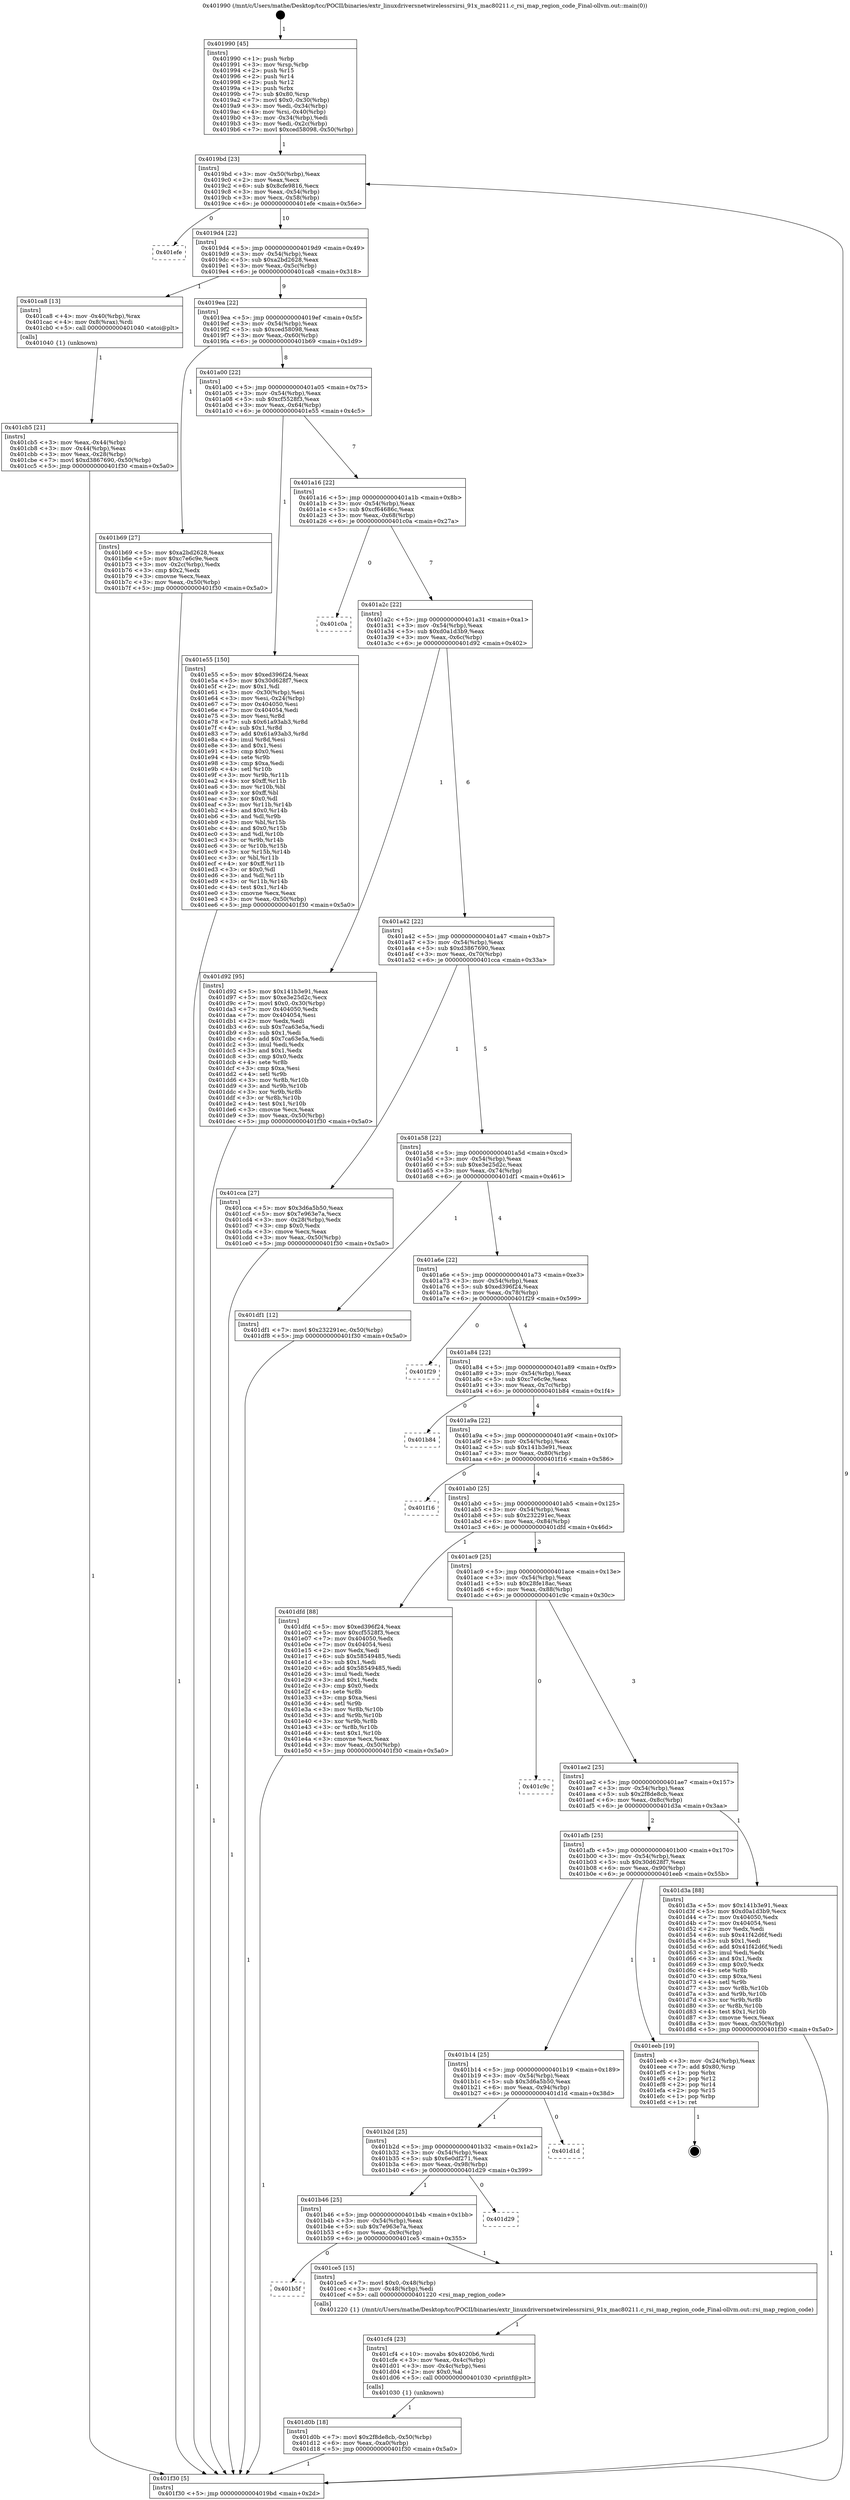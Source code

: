 digraph "0x401990" {
  label = "0x401990 (/mnt/c/Users/mathe/Desktop/tcc/POCII/binaries/extr_linuxdriversnetwirelessrsirsi_91x_mac80211.c_rsi_map_region_code_Final-ollvm.out::main(0))"
  labelloc = "t"
  node[shape=record]

  Entry [label="",width=0.3,height=0.3,shape=circle,fillcolor=black,style=filled]
  "0x4019bd" [label="{
     0x4019bd [23]\l
     | [instrs]\l
     &nbsp;&nbsp;0x4019bd \<+3\>: mov -0x50(%rbp),%eax\l
     &nbsp;&nbsp;0x4019c0 \<+2\>: mov %eax,%ecx\l
     &nbsp;&nbsp;0x4019c2 \<+6\>: sub $0x8cfe9816,%ecx\l
     &nbsp;&nbsp;0x4019c8 \<+3\>: mov %eax,-0x54(%rbp)\l
     &nbsp;&nbsp;0x4019cb \<+3\>: mov %ecx,-0x58(%rbp)\l
     &nbsp;&nbsp;0x4019ce \<+6\>: je 0000000000401efe \<main+0x56e\>\l
  }"]
  "0x401efe" [label="{
     0x401efe\l
  }", style=dashed]
  "0x4019d4" [label="{
     0x4019d4 [22]\l
     | [instrs]\l
     &nbsp;&nbsp;0x4019d4 \<+5\>: jmp 00000000004019d9 \<main+0x49\>\l
     &nbsp;&nbsp;0x4019d9 \<+3\>: mov -0x54(%rbp),%eax\l
     &nbsp;&nbsp;0x4019dc \<+5\>: sub $0xa2bd2628,%eax\l
     &nbsp;&nbsp;0x4019e1 \<+3\>: mov %eax,-0x5c(%rbp)\l
     &nbsp;&nbsp;0x4019e4 \<+6\>: je 0000000000401ca8 \<main+0x318\>\l
  }"]
  Exit [label="",width=0.3,height=0.3,shape=circle,fillcolor=black,style=filled,peripheries=2]
  "0x401ca8" [label="{
     0x401ca8 [13]\l
     | [instrs]\l
     &nbsp;&nbsp;0x401ca8 \<+4\>: mov -0x40(%rbp),%rax\l
     &nbsp;&nbsp;0x401cac \<+4\>: mov 0x8(%rax),%rdi\l
     &nbsp;&nbsp;0x401cb0 \<+5\>: call 0000000000401040 \<atoi@plt\>\l
     | [calls]\l
     &nbsp;&nbsp;0x401040 \{1\} (unknown)\l
  }"]
  "0x4019ea" [label="{
     0x4019ea [22]\l
     | [instrs]\l
     &nbsp;&nbsp;0x4019ea \<+5\>: jmp 00000000004019ef \<main+0x5f\>\l
     &nbsp;&nbsp;0x4019ef \<+3\>: mov -0x54(%rbp),%eax\l
     &nbsp;&nbsp;0x4019f2 \<+5\>: sub $0xced58098,%eax\l
     &nbsp;&nbsp;0x4019f7 \<+3\>: mov %eax,-0x60(%rbp)\l
     &nbsp;&nbsp;0x4019fa \<+6\>: je 0000000000401b69 \<main+0x1d9\>\l
  }"]
  "0x401d0b" [label="{
     0x401d0b [18]\l
     | [instrs]\l
     &nbsp;&nbsp;0x401d0b \<+7\>: movl $0x2f8de8cb,-0x50(%rbp)\l
     &nbsp;&nbsp;0x401d12 \<+6\>: mov %eax,-0xa0(%rbp)\l
     &nbsp;&nbsp;0x401d18 \<+5\>: jmp 0000000000401f30 \<main+0x5a0\>\l
  }"]
  "0x401b69" [label="{
     0x401b69 [27]\l
     | [instrs]\l
     &nbsp;&nbsp;0x401b69 \<+5\>: mov $0xa2bd2628,%eax\l
     &nbsp;&nbsp;0x401b6e \<+5\>: mov $0xc7e6c9e,%ecx\l
     &nbsp;&nbsp;0x401b73 \<+3\>: mov -0x2c(%rbp),%edx\l
     &nbsp;&nbsp;0x401b76 \<+3\>: cmp $0x2,%edx\l
     &nbsp;&nbsp;0x401b79 \<+3\>: cmovne %ecx,%eax\l
     &nbsp;&nbsp;0x401b7c \<+3\>: mov %eax,-0x50(%rbp)\l
     &nbsp;&nbsp;0x401b7f \<+5\>: jmp 0000000000401f30 \<main+0x5a0\>\l
  }"]
  "0x401a00" [label="{
     0x401a00 [22]\l
     | [instrs]\l
     &nbsp;&nbsp;0x401a00 \<+5\>: jmp 0000000000401a05 \<main+0x75\>\l
     &nbsp;&nbsp;0x401a05 \<+3\>: mov -0x54(%rbp),%eax\l
     &nbsp;&nbsp;0x401a08 \<+5\>: sub $0xcf5528f3,%eax\l
     &nbsp;&nbsp;0x401a0d \<+3\>: mov %eax,-0x64(%rbp)\l
     &nbsp;&nbsp;0x401a10 \<+6\>: je 0000000000401e55 \<main+0x4c5\>\l
  }"]
  "0x401f30" [label="{
     0x401f30 [5]\l
     | [instrs]\l
     &nbsp;&nbsp;0x401f30 \<+5\>: jmp 00000000004019bd \<main+0x2d\>\l
  }"]
  "0x401990" [label="{
     0x401990 [45]\l
     | [instrs]\l
     &nbsp;&nbsp;0x401990 \<+1\>: push %rbp\l
     &nbsp;&nbsp;0x401991 \<+3\>: mov %rsp,%rbp\l
     &nbsp;&nbsp;0x401994 \<+2\>: push %r15\l
     &nbsp;&nbsp;0x401996 \<+2\>: push %r14\l
     &nbsp;&nbsp;0x401998 \<+2\>: push %r12\l
     &nbsp;&nbsp;0x40199a \<+1\>: push %rbx\l
     &nbsp;&nbsp;0x40199b \<+7\>: sub $0x80,%rsp\l
     &nbsp;&nbsp;0x4019a2 \<+7\>: movl $0x0,-0x30(%rbp)\l
     &nbsp;&nbsp;0x4019a9 \<+3\>: mov %edi,-0x34(%rbp)\l
     &nbsp;&nbsp;0x4019ac \<+4\>: mov %rsi,-0x40(%rbp)\l
     &nbsp;&nbsp;0x4019b0 \<+3\>: mov -0x34(%rbp),%edi\l
     &nbsp;&nbsp;0x4019b3 \<+3\>: mov %edi,-0x2c(%rbp)\l
     &nbsp;&nbsp;0x4019b6 \<+7\>: movl $0xced58098,-0x50(%rbp)\l
  }"]
  "0x401cb5" [label="{
     0x401cb5 [21]\l
     | [instrs]\l
     &nbsp;&nbsp;0x401cb5 \<+3\>: mov %eax,-0x44(%rbp)\l
     &nbsp;&nbsp;0x401cb8 \<+3\>: mov -0x44(%rbp),%eax\l
     &nbsp;&nbsp;0x401cbb \<+3\>: mov %eax,-0x28(%rbp)\l
     &nbsp;&nbsp;0x401cbe \<+7\>: movl $0xd3867690,-0x50(%rbp)\l
     &nbsp;&nbsp;0x401cc5 \<+5\>: jmp 0000000000401f30 \<main+0x5a0\>\l
  }"]
  "0x401cf4" [label="{
     0x401cf4 [23]\l
     | [instrs]\l
     &nbsp;&nbsp;0x401cf4 \<+10\>: movabs $0x4020b6,%rdi\l
     &nbsp;&nbsp;0x401cfe \<+3\>: mov %eax,-0x4c(%rbp)\l
     &nbsp;&nbsp;0x401d01 \<+3\>: mov -0x4c(%rbp),%esi\l
     &nbsp;&nbsp;0x401d04 \<+2\>: mov $0x0,%al\l
     &nbsp;&nbsp;0x401d06 \<+5\>: call 0000000000401030 \<printf@plt\>\l
     | [calls]\l
     &nbsp;&nbsp;0x401030 \{1\} (unknown)\l
  }"]
  "0x401e55" [label="{
     0x401e55 [150]\l
     | [instrs]\l
     &nbsp;&nbsp;0x401e55 \<+5\>: mov $0xed396f24,%eax\l
     &nbsp;&nbsp;0x401e5a \<+5\>: mov $0x30d628f7,%ecx\l
     &nbsp;&nbsp;0x401e5f \<+2\>: mov $0x1,%dl\l
     &nbsp;&nbsp;0x401e61 \<+3\>: mov -0x30(%rbp),%esi\l
     &nbsp;&nbsp;0x401e64 \<+3\>: mov %esi,-0x24(%rbp)\l
     &nbsp;&nbsp;0x401e67 \<+7\>: mov 0x404050,%esi\l
     &nbsp;&nbsp;0x401e6e \<+7\>: mov 0x404054,%edi\l
     &nbsp;&nbsp;0x401e75 \<+3\>: mov %esi,%r8d\l
     &nbsp;&nbsp;0x401e78 \<+7\>: sub $0x61a93ab3,%r8d\l
     &nbsp;&nbsp;0x401e7f \<+4\>: sub $0x1,%r8d\l
     &nbsp;&nbsp;0x401e83 \<+7\>: add $0x61a93ab3,%r8d\l
     &nbsp;&nbsp;0x401e8a \<+4\>: imul %r8d,%esi\l
     &nbsp;&nbsp;0x401e8e \<+3\>: and $0x1,%esi\l
     &nbsp;&nbsp;0x401e91 \<+3\>: cmp $0x0,%esi\l
     &nbsp;&nbsp;0x401e94 \<+4\>: sete %r9b\l
     &nbsp;&nbsp;0x401e98 \<+3\>: cmp $0xa,%edi\l
     &nbsp;&nbsp;0x401e9b \<+4\>: setl %r10b\l
     &nbsp;&nbsp;0x401e9f \<+3\>: mov %r9b,%r11b\l
     &nbsp;&nbsp;0x401ea2 \<+4\>: xor $0xff,%r11b\l
     &nbsp;&nbsp;0x401ea6 \<+3\>: mov %r10b,%bl\l
     &nbsp;&nbsp;0x401ea9 \<+3\>: xor $0xff,%bl\l
     &nbsp;&nbsp;0x401eac \<+3\>: xor $0x0,%dl\l
     &nbsp;&nbsp;0x401eaf \<+3\>: mov %r11b,%r14b\l
     &nbsp;&nbsp;0x401eb2 \<+4\>: and $0x0,%r14b\l
     &nbsp;&nbsp;0x401eb6 \<+3\>: and %dl,%r9b\l
     &nbsp;&nbsp;0x401eb9 \<+3\>: mov %bl,%r15b\l
     &nbsp;&nbsp;0x401ebc \<+4\>: and $0x0,%r15b\l
     &nbsp;&nbsp;0x401ec0 \<+3\>: and %dl,%r10b\l
     &nbsp;&nbsp;0x401ec3 \<+3\>: or %r9b,%r14b\l
     &nbsp;&nbsp;0x401ec6 \<+3\>: or %r10b,%r15b\l
     &nbsp;&nbsp;0x401ec9 \<+3\>: xor %r15b,%r14b\l
     &nbsp;&nbsp;0x401ecc \<+3\>: or %bl,%r11b\l
     &nbsp;&nbsp;0x401ecf \<+4\>: xor $0xff,%r11b\l
     &nbsp;&nbsp;0x401ed3 \<+3\>: or $0x0,%dl\l
     &nbsp;&nbsp;0x401ed6 \<+3\>: and %dl,%r11b\l
     &nbsp;&nbsp;0x401ed9 \<+3\>: or %r11b,%r14b\l
     &nbsp;&nbsp;0x401edc \<+4\>: test $0x1,%r14b\l
     &nbsp;&nbsp;0x401ee0 \<+3\>: cmovne %ecx,%eax\l
     &nbsp;&nbsp;0x401ee3 \<+3\>: mov %eax,-0x50(%rbp)\l
     &nbsp;&nbsp;0x401ee6 \<+5\>: jmp 0000000000401f30 \<main+0x5a0\>\l
  }"]
  "0x401a16" [label="{
     0x401a16 [22]\l
     | [instrs]\l
     &nbsp;&nbsp;0x401a16 \<+5\>: jmp 0000000000401a1b \<main+0x8b\>\l
     &nbsp;&nbsp;0x401a1b \<+3\>: mov -0x54(%rbp),%eax\l
     &nbsp;&nbsp;0x401a1e \<+5\>: sub $0xcf64686c,%eax\l
     &nbsp;&nbsp;0x401a23 \<+3\>: mov %eax,-0x68(%rbp)\l
     &nbsp;&nbsp;0x401a26 \<+6\>: je 0000000000401c0a \<main+0x27a\>\l
  }"]
  "0x401b5f" [label="{
     0x401b5f\l
  }", style=dashed]
  "0x401c0a" [label="{
     0x401c0a\l
  }", style=dashed]
  "0x401a2c" [label="{
     0x401a2c [22]\l
     | [instrs]\l
     &nbsp;&nbsp;0x401a2c \<+5\>: jmp 0000000000401a31 \<main+0xa1\>\l
     &nbsp;&nbsp;0x401a31 \<+3\>: mov -0x54(%rbp),%eax\l
     &nbsp;&nbsp;0x401a34 \<+5\>: sub $0xd0a1d3b9,%eax\l
     &nbsp;&nbsp;0x401a39 \<+3\>: mov %eax,-0x6c(%rbp)\l
     &nbsp;&nbsp;0x401a3c \<+6\>: je 0000000000401d92 \<main+0x402\>\l
  }"]
  "0x401ce5" [label="{
     0x401ce5 [15]\l
     | [instrs]\l
     &nbsp;&nbsp;0x401ce5 \<+7\>: movl $0x0,-0x48(%rbp)\l
     &nbsp;&nbsp;0x401cec \<+3\>: mov -0x48(%rbp),%edi\l
     &nbsp;&nbsp;0x401cef \<+5\>: call 0000000000401220 \<rsi_map_region_code\>\l
     | [calls]\l
     &nbsp;&nbsp;0x401220 \{1\} (/mnt/c/Users/mathe/Desktop/tcc/POCII/binaries/extr_linuxdriversnetwirelessrsirsi_91x_mac80211.c_rsi_map_region_code_Final-ollvm.out::rsi_map_region_code)\l
  }"]
  "0x401d92" [label="{
     0x401d92 [95]\l
     | [instrs]\l
     &nbsp;&nbsp;0x401d92 \<+5\>: mov $0x141b3e91,%eax\l
     &nbsp;&nbsp;0x401d97 \<+5\>: mov $0xe3e25d2c,%ecx\l
     &nbsp;&nbsp;0x401d9c \<+7\>: movl $0x0,-0x30(%rbp)\l
     &nbsp;&nbsp;0x401da3 \<+7\>: mov 0x404050,%edx\l
     &nbsp;&nbsp;0x401daa \<+7\>: mov 0x404054,%esi\l
     &nbsp;&nbsp;0x401db1 \<+2\>: mov %edx,%edi\l
     &nbsp;&nbsp;0x401db3 \<+6\>: sub $0x7ca63e5a,%edi\l
     &nbsp;&nbsp;0x401db9 \<+3\>: sub $0x1,%edi\l
     &nbsp;&nbsp;0x401dbc \<+6\>: add $0x7ca63e5a,%edi\l
     &nbsp;&nbsp;0x401dc2 \<+3\>: imul %edi,%edx\l
     &nbsp;&nbsp;0x401dc5 \<+3\>: and $0x1,%edx\l
     &nbsp;&nbsp;0x401dc8 \<+3\>: cmp $0x0,%edx\l
     &nbsp;&nbsp;0x401dcb \<+4\>: sete %r8b\l
     &nbsp;&nbsp;0x401dcf \<+3\>: cmp $0xa,%esi\l
     &nbsp;&nbsp;0x401dd2 \<+4\>: setl %r9b\l
     &nbsp;&nbsp;0x401dd6 \<+3\>: mov %r8b,%r10b\l
     &nbsp;&nbsp;0x401dd9 \<+3\>: and %r9b,%r10b\l
     &nbsp;&nbsp;0x401ddc \<+3\>: xor %r9b,%r8b\l
     &nbsp;&nbsp;0x401ddf \<+3\>: or %r8b,%r10b\l
     &nbsp;&nbsp;0x401de2 \<+4\>: test $0x1,%r10b\l
     &nbsp;&nbsp;0x401de6 \<+3\>: cmovne %ecx,%eax\l
     &nbsp;&nbsp;0x401de9 \<+3\>: mov %eax,-0x50(%rbp)\l
     &nbsp;&nbsp;0x401dec \<+5\>: jmp 0000000000401f30 \<main+0x5a0\>\l
  }"]
  "0x401a42" [label="{
     0x401a42 [22]\l
     | [instrs]\l
     &nbsp;&nbsp;0x401a42 \<+5\>: jmp 0000000000401a47 \<main+0xb7\>\l
     &nbsp;&nbsp;0x401a47 \<+3\>: mov -0x54(%rbp),%eax\l
     &nbsp;&nbsp;0x401a4a \<+5\>: sub $0xd3867690,%eax\l
     &nbsp;&nbsp;0x401a4f \<+3\>: mov %eax,-0x70(%rbp)\l
     &nbsp;&nbsp;0x401a52 \<+6\>: je 0000000000401cca \<main+0x33a\>\l
  }"]
  "0x401b46" [label="{
     0x401b46 [25]\l
     | [instrs]\l
     &nbsp;&nbsp;0x401b46 \<+5\>: jmp 0000000000401b4b \<main+0x1bb\>\l
     &nbsp;&nbsp;0x401b4b \<+3\>: mov -0x54(%rbp),%eax\l
     &nbsp;&nbsp;0x401b4e \<+5\>: sub $0x7e963e7a,%eax\l
     &nbsp;&nbsp;0x401b53 \<+6\>: mov %eax,-0x9c(%rbp)\l
     &nbsp;&nbsp;0x401b59 \<+6\>: je 0000000000401ce5 \<main+0x355\>\l
  }"]
  "0x401cca" [label="{
     0x401cca [27]\l
     | [instrs]\l
     &nbsp;&nbsp;0x401cca \<+5\>: mov $0x3d6a5b50,%eax\l
     &nbsp;&nbsp;0x401ccf \<+5\>: mov $0x7e963e7a,%ecx\l
     &nbsp;&nbsp;0x401cd4 \<+3\>: mov -0x28(%rbp),%edx\l
     &nbsp;&nbsp;0x401cd7 \<+3\>: cmp $0x0,%edx\l
     &nbsp;&nbsp;0x401cda \<+3\>: cmove %ecx,%eax\l
     &nbsp;&nbsp;0x401cdd \<+3\>: mov %eax,-0x50(%rbp)\l
     &nbsp;&nbsp;0x401ce0 \<+5\>: jmp 0000000000401f30 \<main+0x5a0\>\l
  }"]
  "0x401a58" [label="{
     0x401a58 [22]\l
     | [instrs]\l
     &nbsp;&nbsp;0x401a58 \<+5\>: jmp 0000000000401a5d \<main+0xcd\>\l
     &nbsp;&nbsp;0x401a5d \<+3\>: mov -0x54(%rbp),%eax\l
     &nbsp;&nbsp;0x401a60 \<+5\>: sub $0xe3e25d2c,%eax\l
     &nbsp;&nbsp;0x401a65 \<+3\>: mov %eax,-0x74(%rbp)\l
     &nbsp;&nbsp;0x401a68 \<+6\>: je 0000000000401df1 \<main+0x461\>\l
  }"]
  "0x401d29" [label="{
     0x401d29\l
  }", style=dashed]
  "0x401df1" [label="{
     0x401df1 [12]\l
     | [instrs]\l
     &nbsp;&nbsp;0x401df1 \<+7\>: movl $0x232291ec,-0x50(%rbp)\l
     &nbsp;&nbsp;0x401df8 \<+5\>: jmp 0000000000401f30 \<main+0x5a0\>\l
  }"]
  "0x401a6e" [label="{
     0x401a6e [22]\l
     | [instrs]\l
     &nbsp;&nbsp;0x401a6e \<+5\>: jmp 0000000000401a73 \<main+0xe3\>\l
     &nbsp;&nbsp;0x401a73 \<+3\>: mov -0x54(%rbp),%eax\l
     &nbsp;&nbsp;0x401a76 \<+5\>: sub $0xed396f24,%eax\l
     &nbsp;&nbsp;0x401a7b \<+3\>: mov %eax,-0x78(%rbp)\l
     &nbsp;&nbsp;0x401a7e \<+6\>: je 0000000000401f29 \<main+0x599\>\l
  }"]
  "0x401b2d" [label="{
     0x401b2d [25]\l
     | [instrs]\l
     &nbsp;&nbsp;0x401b2d \<+5\>: jmp 0000000000401b32 \<main+0x1a2\>\l
     &nbsp;&nbsp;0x401b32 \<+3\>: mov -0x54(%rbp),%eax\l
     &nbsp;&nbsp;0x401b35 \<+5\>: sub $0x6e0df271,%eax\l
     &nbsp;&nbsp;0x401b3a \<+6\>: mov %eax,-0x98(%rbp)\l
     &nbsp;&nbsp;0x401b40 \<+6\>: je 0000000000401d29 \<main+0x399\>\l
  }"]
  "0x401f29" [label="{
     0x401f29\l
  }", style=dashed]
  "0x401a84" [label="{
     0x401a84 [22]\l
     | [instrs]\l
     &nbsp;&nbsp;0x401a84 \<+5\>: jmp 0000000000401a89 \<main+0xf9\>\l
     &nbsp;&nbsp;0x401a89 \<+3\>: mov -0x54(%rbp),%eax\l
     &nbsp;&nbsp;0x401a8c \<+5\>: sub $0xc7e6c9e,%eax\l
     &nbsp;&nbsp;0x401a91 \<+3\>: mov %eax,-0x7c(%rbp)\l
     &nbsp;&nbsp;0x401a94 \<+6\>: je 0000000000401b84 \<main+0x1f4\>\l
  }"]
  "0x401d1d" [label="{
     0x401d1d\l
  }", style=dashed]
  "0x401b84" [label="{
     0x401b84\l
  }", style=dashed]
  "0x401a9a" [label="{
     0x401a9a [22]\l
     | [instrs]\l
     &nbsp;&nbsp;0x401a9a \<+5\>: jmp 0000000000401a9f \<main+0x10f\>\l
     &nbsp;&nbsp;0x401a9f \<+3\>: mov -0x54(%rbp),%eax\l
     &nbsp;&nbsp;0x401aa2 \<+5\>: sub $0x141b3e91,%eax\l
     &nbsp;&nbsp;0x401aa7 \<+3\>: mov %eax,-0x80(%rbp)\l
     &nbsp;&nbsp;0x401aaa \<+6\>: je 0000000000401f16 \<main+0x586\>\l
  }"]
  "0x401b14" [label="{
     0x401b14 [25]\l
     | [instrs]\l
     &nbsp;&nbsp;0x401b14 \<+5\>: jmp 0000000000401b19 \<main+0x189\>\l
     &nbsp;&nbsp;0x401b19 \<+3\>: mov -0x54(%rbp),%eax\l
     &nbsp;&nbsp;0x401b1c \<+5\>: sub $0x3d6a5b50,%eax\l
     &nbsp;&nbsp;0x401b21 \<+6\>: mov %eax,-0x94(%rbp)\l
     &nbsp;&nbsp;0x401b27 \<+6\>: je 0000000000401d1d \<main+0x38d\>\l
  }"]
  "0x401f16" [label="{
     0x401f16\l
  }", style=dashed]
  "0x401ab0" [label="{
     0x401ab0 [25]\l
     | [instrs]\l
     &nbsp;&nbsp;0x401ab0 \<+5\>: jmp 0000000000401ab5 \<main+0x125\>\l
     &nbsp;&nbsp;0x401ab5 \<+3\>: mov -0x54(%rbp),%eax\l
     &nbsp;&nbsp;0x401ab8 \<+5\>: sub $0x232291ec,%eax\l
     &nbsp;&nbsp;0x401abd \<+6\>: mov %eax,-0x84(%rbp)\l
     &nbsp;&nbsp;0x401ac3 \<+6\>: je 0000000000401dfd \<main+0x46d\>\l
  }"]
  "0x401eeb" [label="{
     0x401eeb [19]\l
     | [instrs]\l
     &nbsp;&nbsp;0x401eeb \<+3\>: mov -0x24(%rbp),%eax\l
     &nbsp;&nbsp;0x401eee \<+7\>: add $0x80,%rsp\l
     &nbsp;&nbsp;0x401ef5 \<+1\>: pop %rbx\l
     &nbsp;&nbsp;0x401ef6 \<+2\>: pop %r12\l
     &nbsp;&nbsp;0x401ef8 \<+2\>: pop %r14\l
     &nbsp;&nbsp;0x401efa \<+2\>: pop %r15\l
     &nbsp;&nbsp;0x401efc \<+1\>: pop %rbp\l
     &nbsp;&nbsp;0x401efd \<+1\>: ret\l
  }"]
  "0x401dfd" [label="{
     0x401dfd [88]\l
     | [instrs]\l
     &nbsp;&nbsp;0x401dfd \<+5\>: mov $0xed396f24,%eax\l
     &nbsp;&nbsp;0x401e02 \<+5\>: mov $0xcf5528f3,%ecx\l
     &nbsp;&nbsp;0x401e07 \<+7\>: mov 0x404050,%edx\l
     &nbsp;&nbsp;0x401e0e \<+7\>: mov 0x404054,%esi\l
     &nbsp;&nbsp;0x401e15 \<+2\>: mov %edx,%edi\l
     &nbsp;&nbsp;0x401e17 \<+6\>: sub $0x58549485,%edi\l
     &nbsp;&nbsp;0x401e1d \<+3\>: sub $0x1,%edi\l
     &nbsp;&nbsp;0x401e20 \<+6\>: add $0x58549485,%edi\l
     &nbsp;&nbsp;0x401e26 \<+3\>: imul %edi,%edx\l
     &nbsp;&nbsp;0x401e29 \<+3\>: and $0x1,%edx\l
     &nbsp;&nbsp;0x401e2c \<+3\>: cmp $0x0,%edx\l
     &nbsp;&nbsp;0x401e2f \<+4\>: sete %r8b\l
     &nbsp;&nbsp;0x401e33 \<+3\>: cmp $0xa,%esi\l
     &nbsp;&nbsp;0x401e36 \<+4\>: setl %r9b\l
     &nbsp;&nbsp;0x401e3a \<+3\>: mov %r8b,%r10b\l
     &nbsp;&nbsp;0x401e3d \<+3\>: and %r9b,%r10b\l
     &nbsp;&nbsp;0x401e40 \<+3\>: xor %r9b,%r8b\l
     &nbsp;&nbsp;0x401e43 \<+3\>: or %r8b,%r10b\l
     &nbsp;&nbsp;0x401e46 \<+4\>: test $0x1,%r10b\l
     &nbsp;&nbsp;0x401e4a \<+3\>: cmovne %ecx,%eax\l
     &nbsp;&nbsp;0x401e4d \<+3\>: mov %eax,-0x50(%rbp)\l
     &nbsp;&nbsp;0x401e50 \<+5\>: jmp 0000000000401f30 \<main+0x5a0\>\l
  }"]
  "0x401ac9" [label="{
     0x401ac9 [25]\l
     | [instrs]\l
     &nbsp;&nbsp;0x401ac9 \<+5\>: jmp 0000000000401ace \<main+0x13e\>\l
     &nbsp;&nbsp;0x401ace \<+3\>: mov -0x54(%rbp),%eax\l
     &nbsp;&nbsp;0x401ad1 \<+5\>: sub $0x28fe18ac,%eax\l
     &nbsp;&nbsp;0x401ad6 \<+6\>: mov %eax,-0x88(%rbp)\l
     &nbsp;&nbsp;0x401adc \<+6\>: je 0000000000401c9c \<main+0x30c\>\l
  }"]
  "0x401afb" [label="{
     0x401afb [25]\l
     | [instrs]\l
     &nbsp;&nbsp;0x401afb \<+5\>: jmp 0000000000401b00 \<main+0x170\>\l
     &nbsp;&nbsp;0x401b00 \<+3\>: mov -0x54(%rbp),%eax\l
     &nbsp;&nbsp;0x401b03 \<+5\>: sub $0x30d628f7,%eax\l
     &nbsp;&nbsp;0x401b08 \<+6\>: mov %eax,-0x90(%rbp)\l
     &nbsp;&nbsp;0x401b0e \<+6\>: je 0000000000401eeb \<main+0x55b\>\l
  }"]
  "0x401c9c" [label="{
     0x401c9c\l
  }", style=dashed]
  "0x401ae2" [label="{
     0x401ae2 [25]\l
     | [instrs]\l
     &nbsp;&nbsp;0x401ae2 \<+5\>: jmp 0000000000401ae7 \<main+0x157\>\l
     &nbsp;&nbsp;0x401ae7 \<+3\>: mov -0x54(%rbp),%eax\l
     &nbsp;&nbsp;0x401aea \<+5\>: sub $0x2f8de8cb,%eax\l
     &nbsp;&nbsp;0x401aef \<+6\>: mov %eax,-0x8c(%rbp)\l
     &nbsp;&nbsp;0x401af5 \<+6\>: je 0000000000401d3a \<main+0x3aa\>\l
  }"]
  "0x401d3a" [label="{
     0x401d3a [88]\l
     | [instrs]\l
     &nbsp;&nbsp;0x401d3a \<+5\>: mov $0x141b3e91,%eax\l
     &nbsp;&nbsp;0x401d3f \<+5\>: mov $0xd0a1d3b9,%ecx\l
     &nbsp;&nbsp;0x401d44 \<+7\>: mov 0x404050,%edx\l
     &nbsp;&nbsp;0x401d4b \<+7\>: mov 0x404054,%esi\l
     &nbsp;&nbsp;0x401d52 \<+2\>: mov %edx,%edi\l
     &nbsp;&nbsp;0x401d54 \<+6\>: sub $0x41f42d6f,%edi\l
     &nbsp;&nbsp;0x401d5a \<+3\>: sub $0x1,%edi\l
     &nbsp;&nbsp;0x401d5d \<+6\>: add $0x41f42d6f,%edi\l
     &nbsp;&nbsp;0x401d63 \<+3\>: imul %edi,%edx\l
     &nbsp;&nbsp;0x401d66 \<+3\>: and $0x1,%edx\l
     &nbsp;&nbsp;0x401d69 \<+3\>: cmp $0x0,%edx\l
     &nbsp;&nbsp;0x401d6c \<+4\>: sete %r8b\l
     &nbsp;&nbsp;0x401d70 \<+3\>: cmp $0xa,%esi\l
     &nbsp;&nbsp;0x401d73 \<+4\>: setl %r9b\l
     &nbsp;&nbsp;0x401d77 \<+3\>: mov %r8b,%r10b\l
     &nbsp;&nbsp;0x401d7a \<+3\>: and %r9b,%r10b\l
     &nbsp;&nbsp;0x401d7d \<+3\>: xor %r9b,%r8b\l
     &nbsp;&nbsp;0x401d80 \<+3\>: or %r8b,%r10b\l
     &nbsp;&nbsp;0x401d83 \<+4\>: test $0x1,%r10b\l
     &nbsp;&nbsp;0x401d87 \<+3\>: cmovne %ecx,%eax\l
     &nbsp;&nbsp;0x401d8a \<+3\>: mov %eax,-0x50(%rbp)\l
     &nbsp;&nbsp;0x401d8d \<+5\>: jmp 0000000000401f30 \<main+0x5a0\>\l
  }"]
  Entry -> "0x401990" [label=" 1"]
  "0x4019bd" -> "0x401efe" [label=" 0"]
  "0x4019bd" -> "0x4019d4" [label=" 10"]
  "0x401eeb" -> Exit [label=" 1"]
  "0x4019d4" -> "0x401ca8" [label=" 1"]
  "0x4019d4" -> "0x4019ea" [label=" 9"]
  "0x401e55" -> "0x401f30" [label=" 1"]
  "0x4019ea" -> "0x401b69" [label=" 1"]
  "0x4019ea" -> "0x401a00" [label=" 8"]
  "0x401b69" -> "0x401f30" [label=" 1"]
  "0x401990" -> "0x4019bd" [label=" 1"]
  "0x401f30" -> "0x4019bd" [label=" 9"]
  "0x401ca8" -> "0x401cb5" [label=" 1"]
  "0x401cb5" -> "0x401f30" [label=" 1"]
  "0x401dfd" -> "0x401f30" [label=" 1"]
  "0x401a00" -> "0x401e55" [label=" 1"]
  "0x401a00" -> "0x401a16" [label=" 7"]
  "0x401df1" -> "0x401f30" [label=" 1"]
  "0x401a16" -> "0x401c0a" [label=" 0"]
  "0x401a16" -> "0x401a2c" [label=" 7"]
  "0x401d92" -> "0x401f30" [label=" 1"]
  "0x401a2c" -> "0x401d92" [label=" 1"]
  "0x401a2c" -> "0x401a42" [label=" 6"]
  "0x401d3a" -> "0x401f30" [label=" 1"]
  "0x401a42" -> "0x401cca" [label=" 1"]
  "0x401a42" -> "0x401a58" [label=" 5"]
  "0x401cca" -> "0x401f30" [label=" 1"]
  "0x401cf4" -> "0x401d0b" [label=" 1"]
  "0x401a58" -> "0x401df1" [label=" 1"]
  "0x401a58" -> "0x401a6e" [label=" 4"]
  "0x401ce5" -> "0x401cf4" [label=" 1"]
  "0x401a6e" -> "0x401f29" [label=" 0"]
  "0x401a6e" -> "0x401a84" [label=" 4"]
  "0x401b46" -> "0x401ce5" [label=" 1"]
  "0x401a84" -> "0x401b84" [label=" 0"]
  "0x401a84" -> "0x401a9a" [label=" 4"]
  "0x401d0b" -> "0x401f30" [label=" 1"]
  "0x401a9a" -> "0x401f16" [label=" 0"]
  "0x401a9a" -> "0x401ab0" [label=" 4"]
  "0x401b2d" -> "0x401d29" [label=" 0"]
  "0x401ab0" -> "0x401dfd" [label=" 1"]
  "0x401ab0" -> "0x401ac9" [label=" 3"]
  "0x401b46" -> "0x401b5f" [label=" 0"]
  "0x401ac9" -> "0x401c9c" [label=" 0"]
  "0x401ac9" -> "0x401ae2" [label=" 3"]
  "0x401b14" -> "0x401d1d" [label=" 0"]
  "0x401ae2" -> "0x401d3a" [label=" 1"]
  "0x401ae2" -> "0x401afb" [label=" 2"]
  "0x401b14" -> "0x401b2d" [label=" 1"]
  "0x401afb" -> "0x401eeb" [label=" 1"]
  "0x401afb" -> "0x401b14" [label=" 1"]
  "0x401b2d" -> "0x401b46" [label=" 1"]
}
